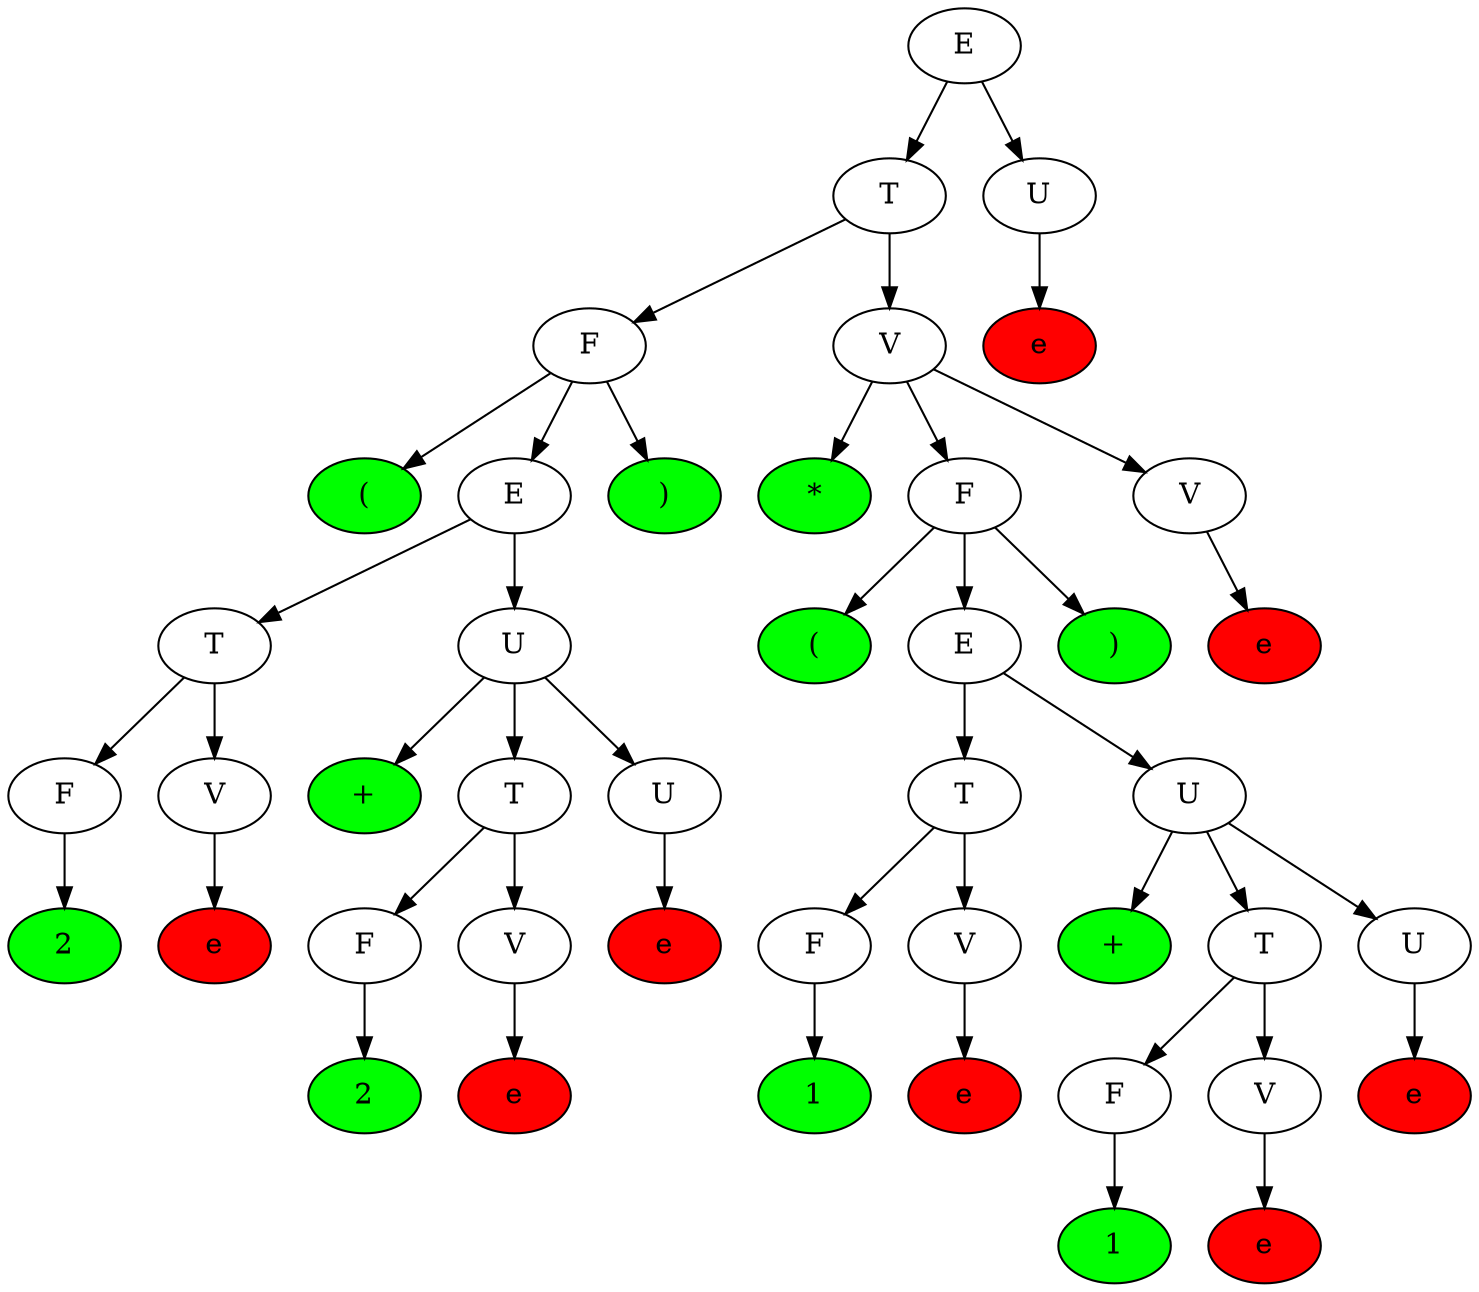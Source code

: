 digraph parseTree {
	ordering=out;
	a_0 [label="E"];
	a_1 [label="T"];
	a_2 [label="F"];
	a_3 [label="("; style=filled; fillcolor=green;];
	a_4 [label="E"];
	a_5 [label="T"];
	a_6 [label="F"];
	a_7 [label="2"; style=filled; fillcolor=green;];
	a_6 -> a_7
	a_8 [label="V"];
	a_9 [label="e"; style=filled; fillcolor=red;];
	a_8 -> a_9
	a_5 -> a_6
	a_5 -> a_8
	a_10 [label="U"];
	a_11 [label="+"; style=filled; fillcolor=green;];
	a_12 [label="T"];
	a_13 [label="F"];
	a_14 [label="2"; style=filled; fillcolor=green;];
	a_13 -> a_14
	a_15 [label="V"];
	a_16 [label="e"; style=filled; fillcolor=red;];
	a_15 -> a_16
	a_12 -> a_13
	a_12 -> a_15
	a_17 [label="U"];
	a_18 [label="e"; style=filled; fillcolor=red;];
	a_17 -> a_18
	a_10 -> a_11
	a_10 -> a_12
	a_10 -> a_17
	a_4 -> a_5
	a_4 -> a_10
	a_19 [label=")"; style=filled; fillcolor=green;];
	a_2 -> a_3
	a_2 -> a_4
	a_2 -> a_19
	a_20 [label="V"];
	a_21 [label="*"; style=filled; fillcolor=green;];
	a_22 [label="F"];
	a_23 [label="("; style=filled; fillcolor=green;];
	a_24 [label="E"];
	a_25 [label="T"];
	a_26 [label="F"];
	a_27 [label="1"; style=filled; fillcolor=green;];
	a_26 -> a_27
	a_28 [label="V"];
	a_29 [label="e"; style=filled; fillcolor=red;];
	a_28 -> a_29
	a_25 -> a_26
	a_25 -> a_28
	a_30 [label="U"];
	a_31 [label="+"; style=filled; fillcolor=green;];
	a_32 [label="T"];
	a_33 [label="F"];
	a_34 [label="1"; style=filled; fillcolor=green;];
	a_33 -> a_34
	a_35 [label="V"];
	a_36 [label="e"; style=filled; fillcolor=red;];
	a_35 -> a_36
	a_32 -> a_33
	a_32 -> a_35
	a_37 [label="U"];
	a_38 [label="e"; style=filled; fillcolor=red;];
	a_37 -> a_38
	a_30 -> a_31
	a_30 -> a_32
	a_30 -> a_37
	a_24 -> a_25
	a_24 -> a_30
	a_39 [label=")"; style=filled; fillcolor=green;];
	a_22 -> a_23
	a_22 -> a_24
	a_22 -> a_39
	a_40 [label="V"];
	a_41 [label="e"; style=filled; fillcolor=red;];
	a_40 -> a_41
	a_20 -> a_21
	a_20 -> a_22
	a_20 -> a_40
	a_1 -> a_2
	a_1 -> a_20
	a_42 [label="U"];
	a_43 [label="e"; style=filled; fillcolor=red;];
	a_42 -> a_43
	a_0 -> a_1
	a_0 -> a_42
}
